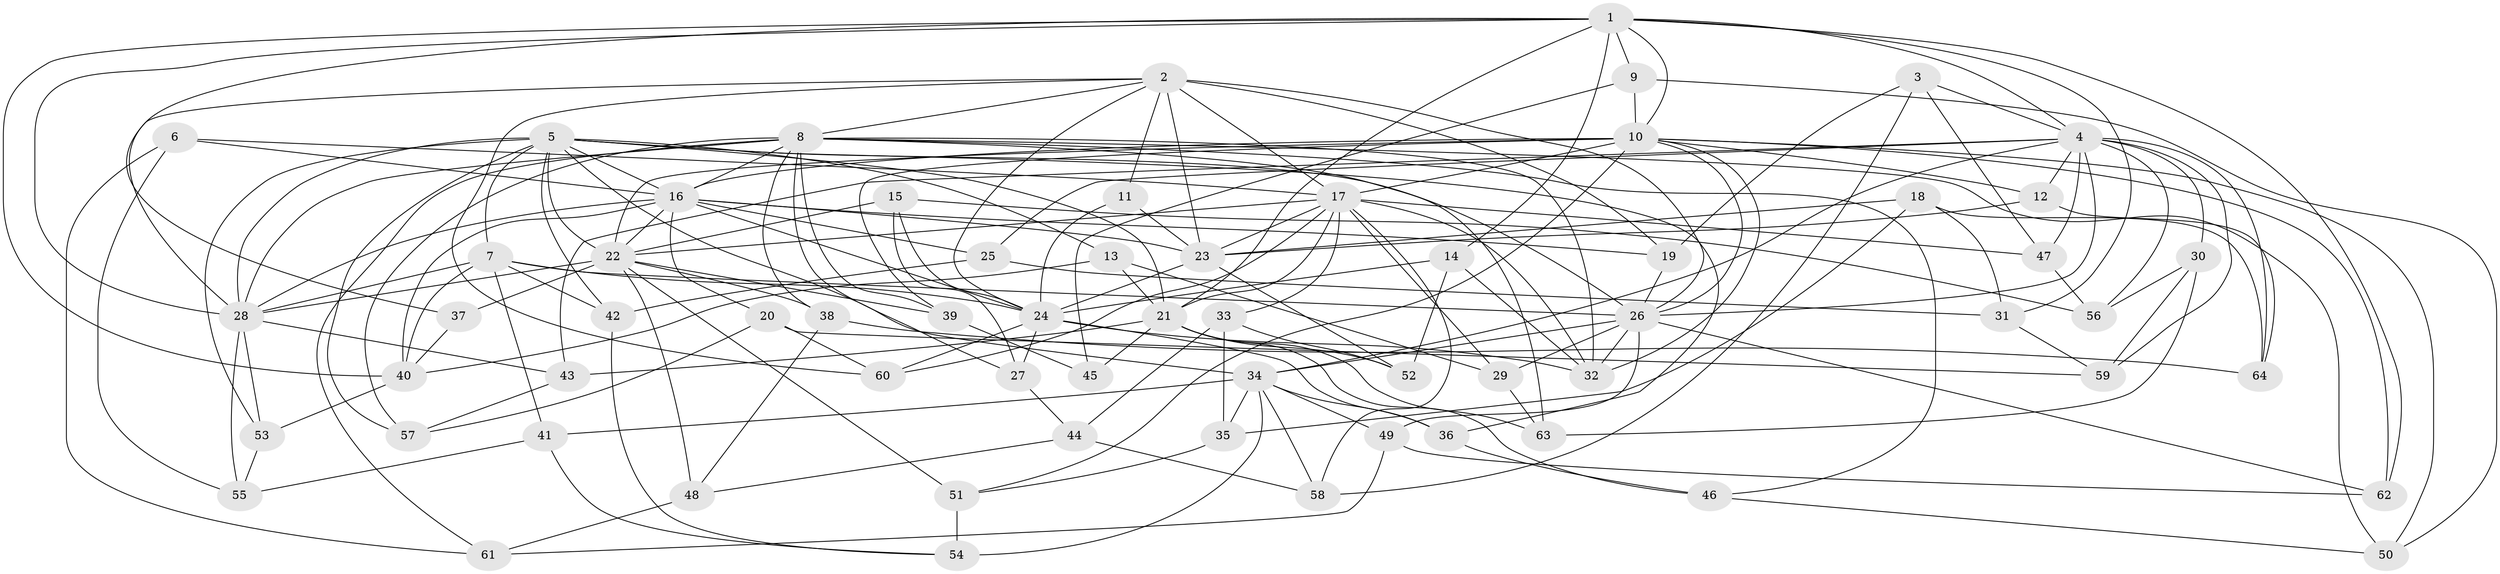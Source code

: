 // original degree distribution, {4: 1.0}
// Generated by graph-tools (version 1.1) at 2025/38/03/09/25 02:38:09]
// undirected, 64 vertices, 180 edges
graph export_dot {
graph [start="1"]
  node [color=gray90,style=filled];
  1;
  2;
  3;
  4;
  5;
  6;
  7;
  8;
  9;
  10;
  11;
  12;
  13;
  14;
  15;
  16;
  17;
  18;
  19;
  20;
  21;
  22;
  23;
  24;
  25;
  26;
  27;
  28;
  29;
  30;
  31;
  32;
  33;
  34;
  35;
  36;
  37;
  38;
  39;
  40;
  41;
  42;
  43;
  44;
  45;
  46;
  47;
  48;
  49;
  50;
  51;
  52;
  53;
  54;
  55;
  56;
  57;
  58;
  59;
  60;
  61;
  62;
  63;
  64;
  1 -- 4 [weight=1.0];
  1 -- 9 [weight=1.0];
  1 -- 10 [weight=1.0];
  1 -- 14 [weight=1.0];
  1 -- 21 [weight=1.0];
  1 -- 28 [weight=1.0];
  1 -- 31 [weight=1.0];
  1 -- 37 [weight=1.0];
  1 -- 40 [weight=1.0];
  1 -- 62 [weight=1.0];
  2 -- 8 [weight=1.0];
  2 -- 11 [weight=2.0];
  2 -- 17 [weight=1.0];
  2 -- 19 [weight=1.0];
  2 -- 23 [weight=3.0];
  2 -- 24 [weight=1.0];
  2 -- 26 [weight=1.0];
  2 -- 28 [weight=1.0];
  2 -- 60 [weight=1.0];
  3 -- 4 [weight=1.0];
  3 -- 19 [weight=1.0];
  3 -- 47 [weight=1.0];
  3 -- 58 [weight=1.0];
  4 -- 12 [weight=1.0];
  4 -- 25 [weight=1.0];
  4 -- 26 [weight=1.0];
  4 -- 30 [weight=1.0];
  4 -- 34 [weight=1.0];
  4 -- 43 [weight=1.0];
  4 -- 47 [weight=1.0];
  4 -- 56 [weight=1.0];
  4 -- 59 [weight=1.0];
  4 -- 64 [weight=1.0];
  5 -- 7 [weight=1.0];
  5 -- 13 [weight=1.0];
  5 -- 16 [weight=1.0];
  5 -- 21 [weight=1.0];
  5 -- 22 [weight=1.0];
  5 -- 26 [weight=1.0];
  5 -- 28 [weight=1.0];
  5 -- 34 [weight=1.0];
  5 -- 36 [weight=1.0];
  5 -- 42 [weight=1.0];
  5 -- 53 [weight=1.0];
  5 -- 57 [weight=1.0];
  6 -- 16 [weight=1.0];
  6 -- 17 [weight=1.0];
  6 -- 55 [weight=1.0];
  6 -- 61 [weight=1.0];
  7 -- 24 [weight=2.0];
  7 -- 26 [weight=1.0];
  7 -- 28 [weight=1.0];
  7 -- 40 [weight=1.0];
  7 -- 41 [weight=1.0];
  7 -- 42 [weight=1.0];
  8 -- 16 [weight=1.0];
  8 -- 27 [weight=1.0];
  8 -- 28 [weight=1.0];
  8 -- 32 [weight=1.0];
  8 -- 38 [weight=1.0];
  8 -- 39 [weight=1.0];
  8 -- 46 [weight=1.0];
  8 -- 50 [weight=1.0];
  8 -- 57 [weight=1.0];
  8 -- 61 [weight=1.0];
  8 -- 63 [weight=1.0];
  9 -- 10 [weight=1.0];
  9 -- 45 [weight=1.0];
  9 -- 50 [weight=1.0];
  10 -- 12 [weight=1.0];
  10 -- 16 [weight=1.0];
  10 -- 17 [weight=1.0];
  10 -- 22 [weight=1.0];
  10 -- 26 [weight=1.0];
  10 -- 32 [weight=1.0];
  10 -- 39 [weight=1.0];
  10 -- 50 [weight=1.0];
  10 -- 51 [weight=1.0];
  10 -- 62 [weight=1.0];
  11 -- 23 [weight=1.0];
  11 -- 24 [weight=1.0];
  12 -- 23 [weight=1.0];
  12 -- 64 [weight=1.0];
  13 -- 21 [weight=1.0];
  13 -- 29 [weight=1.0];
  13 -- 40 [weight=1.0];
  14 -- 24 [weight=1.0];
  14 -- 32 [weight=1.0];
  14 -- 52 [weight=1.0];
  15 -- 22 [weight=1.0];
  15 -- 24 [weight=1.0];
  15 -- 27 [weight=1.0];
  15 -- 56 [weight=1.0];
  16 -- 19 [weight=1.0];
  16 -- 20 [weight=1.0];
  16 -- 22 [weight=1.0];
  16 -- 23 [weight=1.0];
  16 -- 24 [weight=1.0];
  16 -- 25 [weight=1.0];
  16 -- 28 [weight=1.0];
  16 -- 40 [weight=1.0];
  17 -- 21 [weight=1.0];
  17 -- 22 [weight=1.0];
  17 -- 23 [weight=1.0];
  17 -- 29 [weight=1.0];
  17 -- 32 [weight=1.0];
  17 -- 33 [weight=1.0];
  17 -- 47 [weight=1.0];
  17 -- 58 [weight=1.0];
  17 -- 60 [weight=1.0];
  18 -- 23 [weight=1.0];
  18 -- 31 [weight=1.0];
  18 -- 35 [weight=1.0];
  18 -- 64 [weight=1.0];
  19 -- 26 [weight=1.0];
  20 -- 57 [weight=1.0];
  20 -- 59 [weight=1.0];
  20 -- 60 [weight=1.0];
  21 -- 43 [weight=1.0];
  21 -- 45 [weight=2.0];
  21 -- 46 [weight=1.0];
  21 -- 52 [weight=1.0];
  21 -- 63 [weight=1.0];
  22 -- 28 [weight=1.0];
  22 -- 37 [weight=2.0];
  22 -- 38 [weight=1.0];
  22 -- 39 [weight=1.0];
  22 -- 48 [weight=1.0];
  22 -- 51 [weight=1.0];
  23 -- 24 [weight=1.0];
  23 -- 52 [weight=1.0];
  24 -- 27 [weight=1.0];
  24 -- 32 [weight=1.0];
  24 -- 36 [weight=1.0];
  24 -- 60 [weight=1.0];
  25 -- 31 [weight=1.0];
  25 -- 42 [weight=1.0];
  26 -- 29 [weight=1.0];
  26 -- 32 [weight=1.0];
  26 -- 34 [weight=2.0];
  26 -- 49 [weight=1.0];
  26 -- 62 [weight=1.0];
  27 -- 44 [weight=1.0];
  28 -- 43 [weight=1.0];
  28 -- 53 [weight=1.0];
  28 -- 55 [weight=1.0];
  29 -- 63 [weight=1.0];
  30 -- 56 [weight=1.0];
  30 -- 59 [weight=1.0];
  30 -- 63 [weight=1.0];
  31 -- 59 [weight=1.0];
  33 -- 35 [weight=1.0];
  33 -- 44 [weight=1.0];
  33 -- 52 [weight=1.0];
  34 -- 35 [weight=1.0];
  34 -- 36 [weight=1.0];
  34 -- 41 [weight=1.0];
  34 -- 49 [weight=1.0];
  34 -- 54 [weight=1.0];
  34 -- 58 [weight=1.0];
  35 -- 51 [weight=1.0];
  36 -- 46 [weight=1.0];
  37 -- 40 [weight=1.0];
  38 -- 48 [weight=1.0];
  38 -- 64 [weight=1.0];
  39 -- 45 [weight=1.0];
  40 -- 53 [weight=1.0];
  41 -- 54 [weight=1.0];
  41 -- 55 [weight=1.0];
  42 -- 54 [weight=1.0];
  43 -- 57 [weight=1.0];
  44 -- 48 [weight=1.0];
  44 -- 58 [weight=1.0];
  46 -- 50 [weight=1.0];
  47 -- 56 [weight=1.0];
  48 -- 61 [weight=1.0];
  49 -- 61 [weight=1.0];
  49 -- 62 [weight=1.0];
  51 -- 54 [weight=1.0];
  53 -- 55 [weight=1.0];
}
